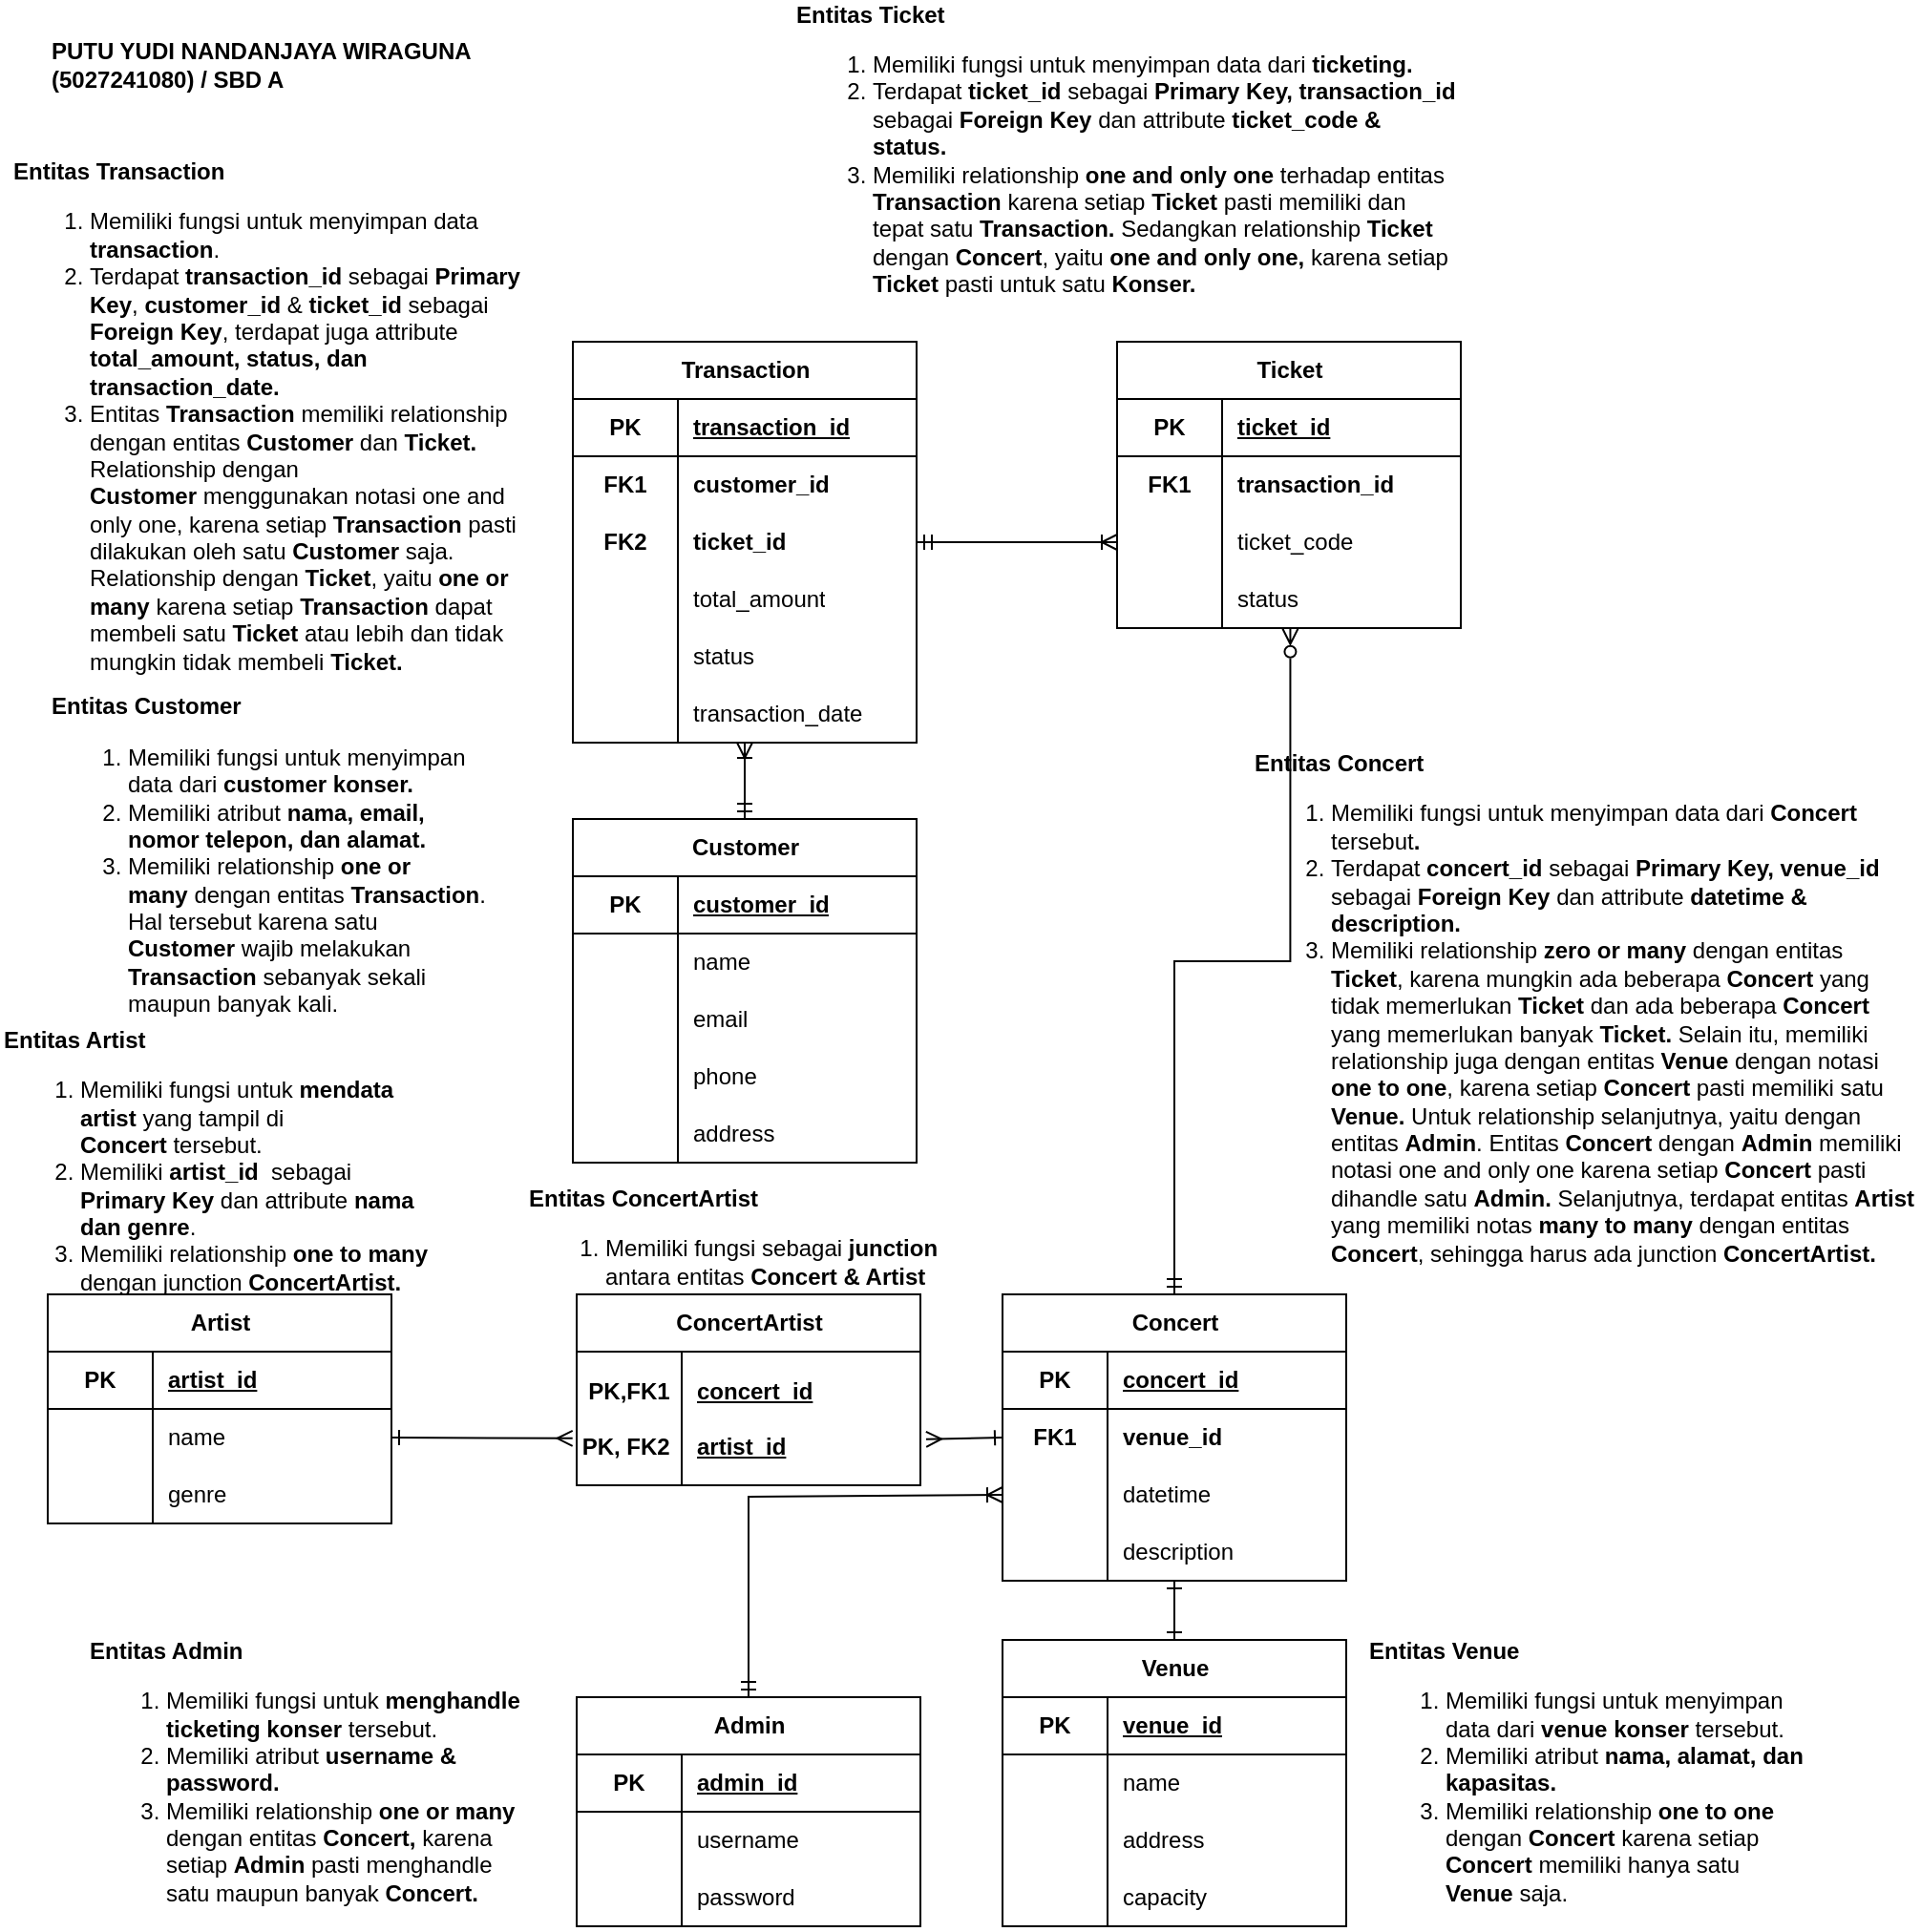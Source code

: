 <mxfile version="26.1.1">
  <diagram name="Page-1" id="lm5dvOAxVJhdNo7mdWoG">
    <mxGraphModel dx="2030" dy="870" grid="1" gridSize="10" guides="1" tooltips="1" connect="1" arrows="1" fold="1" page="1" pageScale="1" pageWidth="850" pageHeight="1100" math="0" shadow="0">
      <root>
        <mxCell id="0" />
        <mxCell id="1" parent="0" />
        <mxCell id="jtw9Fam_n0TnpMAIhiuo-1" value="Customer" style="shape=table;startSize=30;container=1;collapsible=1;childLayout=tableLayout;fixedRows=1;rowLines=0;fontStyle=1;align=center;resizeLast=1;html=1;" parent="1" vertex="1">
          <mxGeometry x="335" y="460" width="180" height="180" as="geometry" />
        </mxCell>
        <mxCell id="jtw9Fam_n0TnpMAIhiuo-2" value="" style="shape=tableRow;horizontal=0;startSize=0;swimlaneHead=0;swimlaneBody=0;fillColor=none;collapsible=0;dropTarget=0;points=[[0,0.5],[1,0.5]];portConstraint=eastwest;top=0;left=0;right=0;bottom=1;" parent="jtw9Fam_n0TnpMAIhiuo-1" vertex="1">
          <mxGeometry y="30" width="180" height="30" as="geometry" />
        </mxCell>
        <mxCell id="jtw9Fam_n0TnpMAIhiuo-3" value="PK" style="shape=partialRectangle;connectable=0;fillColor=none;top=0;left=0;bottom=0;right=0;fontStyle=1;overflow=hidden;whiteSpace=wrap;html=1;" parent="jtw9Fam_n0TnpMAIhiuo-2" vertex="1">
          <mxGeometry width="55" height="30" as="geometry">
            <mxRectangle width="55" height="30" as="alternateBounds" />
          </mxGeometry>
        </mxCell>
        <mxCell id="jtw9Fam_n0TnpMAIhiuo-4" value="customer_id" style="shape=partialRectangle;connectable=0;fillColor=none;top=0;left=0;bottom=0;right=0;align=left;spacingLeft=6;fontStyle=5;overflow=hidden;whiteSpace=wrap;html=1;" parent="jtw9Fam_n0TnpMAIhiuo-2" vertex="1">
          <mxGeometry x="55" width="125" height="30" as="geometry">
            <mxRectangle width="125" height="30" as="alternateBounds" />
          </mxGeometry>
        </mxCell>
        <mxCell id="jtw9Fam_n0TnpMAIhiuo-5" value="" style="shape=tableRow;horizontal=0;startSize=0;swimlaneHead=0;swimlaneBody=0;fillColor=none;collapsible=0;dropTarget=0;points=[[0,0.5],[1,0.5]];portConstraint=eastwest;top=0;left=0;right=0;bottom=0;" parent="jtw9Fam_n0TnpMAIhiuo-1" vertex="1">
          <mxGeometry y="60" width="180" height="30" as="geometry" />
        </mxCell>
        <mxCell id="jtw9Fam_n0TnpMAIhiuo-6" value="" style="shape=partialRectangle;connectable=0;fillColor=none;top=0;left=0;bottom=0;right=0;editable=1;overflow=hidden;whiteSpace=wrap;html=1;" parent="jtw9Fam_n0TnpMAIhiuo-5" vertex="1">
          <mxGeometry width="55" height="30" as="geometry">
            <mxRectangle width="55" height="30" as="alternateBounds" />
          </mxGeometry>
        </mxCell>
        <mxCell id="jtw9Fam_n0TnpMAIhiuo-7" value="name" style="shape=partialRectangle;connectable=0;fillColor=none;top=0;left=0;bottom=0;right=0;align=left;spacingLeft=6;overflow=hidden;whiteSpace=wrap;html=1;" parent="jtw9Fam_n0TnpMAIhiuo-5" vertex="1">
          <mxGeometry x="55" width="125" height="30" as="geometry">
            <mxRectangle width="125" height="30" as="alternateBounds" />
          </mxGeometry>
        </mxCell>
        <mxCell id="jtw9Fam_n0TnpMAIhiuo-8" value="" style="shape=tableRow;horizontal=0;startSize=0;swimlaneHead=0;swimlaneBody=0;fillColor=none;collapsible=0;dropTarget=0;points=[[0,0.5],[1,0.5]];portConstraint=eastwest;top=0;left=0;right=0;bottom=0;" parent="jtw9Fam_n0TnpMAIhiuo-1" vertex="1">
          <mxGeometry y="90" width="180" height="30" as="geometry" />
        </mxCell>
        <mxCell id="jtw9Fam_n0TnpMAIhiuo-9" value="" style="shape=partialRectangle;connectable=0;fillColor=none;top=0;left=0;bottom=0;right=0;editable=1;overflow=hidden;whiteSpace=wrap;html=1;" parent="jtw9Fam_n0TnpMAIhiuo-8" vertex="1">
          <mxGeometry width="55" height="30" as="geometry">
            <mxRectangle width="55" height="30" as="alternateBounds" />
          </mxGeometry>
        </mxCell>
        <mxCell id="jtw9Fam_n0TnpMAIhiuo-10" value="email" style="shape=partialRectangle;connectable=0;fillColor=none;top=0;left=0;bottom=0;right=0;align=left;spacingLeft=6;overflow=hidden;whiteSpace=wrap;html=1;" parent="jtw9Fam_n0TnpMAIhiuo-8" vertex="1">
          <mxGeometry x="55" width="125" height="30" as="geometry">
            <mxRectangle width="125" height="30" as="alternateBounds" />
          </mxGeometry>
        </mxCell>
        <mxCell id="jtw9Fam_n0TnpMAIhiuo-11" value="" style="shape=tableRow;horizontal=0;startSize=0;swimlaneHead=0;swimlaneBody=0;fillColor=none;collapsible=0;dropTarget=0;points=[[0,0.5],[1,0.5]];portConstraint=eastwest;top=0;left=0;right=0;bottom=0;" parent="jtw9Fam_n0TnpMAIhiuo-1" vertex="1">
          <mxGeometry y="120" width="180" height="30" as="geometry" />
        </mxCell>
        <mxCell id="jtw9Fam_n0TnpMAIhiuo-12" value="" style="shape=partialRectangle;connectable=0;fillColor=none;top=0;left=0;bottom=0;right=0;editable=1;overflow=hidden;whiteSpace=wrap;html=1;" parent="jtw9Fam_n0TnpMAIhiuo-11" vertex="1">
          <mxGeometry width="55" height="30" as="geometry">
            <mxRectangle width="55" height="30" as="alternateBounds" />
          </mxGeometry>
        </mxCell>
        <mxCell id="jtw9Fam_n0TnpMAIhiuo-13" value="phone" style="shape=partialRectangle;connectable=0;fillColor=none;top=0;left=0;bottom=0;right=0;align=left;spacingLeft=6;overflow=hidden;whiteSpace=wrap;html=1;" parent="jtw9Fam_n0TnpMAIhiuo-11" vertex="1">
          <mxGeometry x="55" width="125" height="30" as="geometry">
            <mxRectangle width="125" height="30" as="alternateBounds" />
          </mxGeometry>
        </mxCell>
        <mxCell id="jtw9Fam_n0TnpMAIhiuo-38" value="" style="shape=tableRow;horizontal=0;startSize=0;swimlaneHead=0;swimlaneBody=0;fillColor=none;collapsible=0;dropTarget=0;points=[[0,0.5],[1,0.5]];portConstraint=eastwest;top=0;left=0;right=0;bottom=0;" parent="jtw9Fam_n0TnpMAIhiuo-1" vertex="1">
          <mxGeometry y="150" width="180" height="30" as="geometry" />
        </mxCell>
        <mxCell id="jtw9Fam_n0TnpMAIhiuo-39" value="" style="shape=partialRectangle;connectable=0;fillColor=none;top=0;left=0;bottom=0;right=0;editable=1;overflow=hidden;whiteSpace=wrap;html=1;" parent="jtw9Fam_n0TnpMAIhiuo-38" vertex="1">
          <mxGeometry width="55" height="30" as="geometry">
            <mxRectangle width="55" height="30" as="alternateBounds" />
          </mxGeometry>
        </mxCell>
        <mxCell id="jtw9Fam_n0TnpMAIhiuo-40" value="address" style="shape=partialRectangle;connectable=0;fillColor=none;top=0;left=0;bottom=0;right=0;align=left;spacingLeft=6;overflow=hidden;whiteSpace=wrap;html=1;" parent="jtw9Fam_n0TnpMAIhiuo-38" vertex="1">
          <mxGeometry x="55" width="125" height="30" as="geometry">
            <mxRectangle width="125" height="30" as="alternateBounds" />
          </mxGeometry>
        </mxCell>
        <mxCell id="jtw9Fam_n0TnpMAIhiuo-41" value="Transaction" style="shape=table;startSize=30;container=1;collapsible=1;childLayout=tableLayout;fixedRows=1;rowLines=0;fontStyle=1;align=center;resizeLast=1;html=1;" parent="1" vertex="1">
          <mxGeometry x="335" y="210" width="180" height="210" as="geometry" />
        </mxCell>
        <mxCell id="jtw9Fam_n0TnpMAIhiuo-92" value="" style="shape=tableRow;horizontal=0;startSize=0;swimlaneHead=0;swimlaneBody=0;fillColor=none;collapsible=0;dropTarget=0;points=[[0,0.5],[1,0.5]];portConstraint=eastwest;top=0;left=0;right=0;bottom=1;" parent="jtw9Fam_n0TnpMAIhiuo-41" vertex="1">
          <mxGeometry y="30" width="180" height="30" as="geometry" />
        </mxCell>
        <mxCell id="jtw9Fam_n0TnpMAIhiuo-93" value="PK" style="shape=partialRectangle;connectable=0;fillColor=none;top=0;left=0;bottom=0;right=0;fontStyle=1;overflow=hidden;whiteSpace=wrap;html=1;" parent="jtw9Fam_n0TnpMAIhiuo-92" vertex="1">
          <mxGeometry width="55" height="30" as="geometry">
            <mxRectangle width="55" height="30" as="alternateBounds" />
          </mxGeometry>
        </mxCell>
        <mxCell id="jtw9Fam_n0TnpMAIhiuo-94" value="transaction_id" style="shape=partialRectangle;connectable=0;fillColor=none;top=0;left=0;bottom=0;right=0;align=left;spacingLeft=6;fontStyle=5;overflow=hidden;whiteSpace=wrap;html=1;" parent="jtw9Fam_n0TnpMAIhiuo-92" vertex="1">
          <mxGeometry x="55" width="125" height="30" as="geometry">
            <mxRectangle width="125" height="30" as="alternateBounds" />
          </mxGeometry>
        </mxCell>
        <mxCell id="jtw9Fam_n0TnpMAIhiuo-153" value="" style="shape=tableRow;horizontal=0;startSize=0;swimlaneHead=0;swimlaneBody=0;fillColor=none;collapsible=0;dropTarget=0;points=[[0,0.5],[1,0.5]];portConstraint=eastwest;top=0;left=0;right=0;bottom=0;" parent="jtw9Fam_n0TnpMAIhiuo-41" vertex="1">
          <mxGeometry y="60" width="180" height="30" as="geometry" />
        </mxCell>
        <mxCell id="jtw9Fam_n0TnpMAIhiuo-154" value="&lt;b&gt;FK1&lt;/b&gt;" style="shape=partialRectangle;connectable=0;fillColor=none;top=0;left=0;bottom=0;right=0;editable=1;overflow=hidden;whiteSpace=wrap;html=1;" parent="jtw9Fam_n0TnpMAIhiuo-153" vertex="1">
          <mxGeometry width="55" height="30" as="geometry">
            <mxRectangle width="55" height="30" as="alternateBounds" />
          </mxGeometry>
        </mxCell>
        <mxCell id="jtw9Fam_n0TnpMAIhiuo-155" value="&lt;b&gt;customer_id&lt;/b&gt;" style="shape=partialRectangle;connectable=0;fillColor=none;top=0;left=0;bottom=0;right=0;align=left;spacingLeft=6;overflow=hidden;whiteSpace=wrap;html=1;" parent="jtw9Fam_n0TnpMAIhiuo-153" vertex="1">
          <mxGeometry x="55" width="125" height="30" as="geometry">
            <mxRectangle width="125" height="30" as="alternateBounds" />
          </mxGeometry>
        </mxCell>
        <mxCell id="jtw9Fam_n0TnpMAIhiuo-156" value="" style="shape=tableRow;horizontal=0;startSize=0;swimlaneHead=0;swimlaneBody=0;fillColor=none;collapsible=0;dropTarget=0;points=[[0,0.5],[1,0.5]];portConstraint=eastwest;top=0;left=0;right=0;bottom=0;" parent="jtw9Fam_n0TnpMAIhiuo-41" vertex="1">
          <mxGeometry y="90" width="180" height="30" as="geometry" />
        </mxCell>
        <mxCell id="jtw9Fam_n0TnpMAIhiuo-157" value="FK2" style="shape=partialRectangle;connectable=0;fillColor=none;top=0;left=0;bottom=0;right=0;editable=1;overflow=hidden;whiteSpace=wrap;html=1;fontStyle=1" parent="jtw9Fam_n0TnpMAIhiuo-156" vertex="1">
          <mxGeometry width="55" height="30" as="geometry">
            <mxRectangle width="55" height="30" as="alternateBounds" />
          </mxGeometry>
        </mxCell>
        <mxCell id="jtw9Fam_n0TnpMAIhiuo-158" value="&lt;b&gt;ticket_id&lt;/b&gt;" style="shape=partialRectangle;connectable=0;fillColor=none;top=0;left=0;bottom=0;right=0;align=left;spacingLeft=6;overflow=hidden;whiteSpace=wrap;html=1;" parent="jtw9Fam_n0TnpMAIhiuo-156" vertex="1">
          <mxGeometry x="55" width="125" height="30" as="geometry">
            <mxRectangle width="125" height="30" as="alternateBounds" />
          </mxGeometry>
        </mxCell>
        <mxCell id="jtw9Fam_n0TnpMAIhiuo-51" value="" style="shape=tableRow;horizontal=0;startSize=0;swimlaneHead=0;swimlaneBody=0;fillColor=none;collapsible=0;dropTarget=0;points=[[0,0.5],[1,0.5]];portConstraint=eastwest;top=0;left=0;right=0;bottom=0;" parent="jtw9Fam_n0TnpMAIhiuo-41" vertex="1">
          <mxGeometry y="120" width="180" height="30" as="geometry" />
        </mxCell>
        <mxCell id="jtw9Fam_n0TnpMAIhiuo-52" value="" style="shape=partialRectangle;connectable=0;fillColor=none;top=0;left=0;bottom=0;right=0;editable=1;overflow=hidden;whiteSpace=wrap;html=1;" parent="jtw9Fam_n0TnpMAIhiuo-51" vertex="1">
          <mxGeometry width="55" height="30" as="geometry">
            <mxRectangle width="55" height="30" as="alternateBounds" />
          </mxGeometry>
        </mxCell>
        <mxCell id="jtw9Fam_n0TnpMAIhiuo-53" value="total_amount" style="shape=partialRectangle;connectable=0;fillColor=none;top=0;left=0;bottom=0;right=0;align=left;spacingLeft=6;overflow=hidden;whiteSpace=wrap;html=1;" parent="jtw9Fam_n0TnpMAIhiuo-51" vertex="1">
          <mxGeometry x="55" width="125" height="30" as="geometry">
            <mxRectangle width="125" height="30" as="alternateBounds" />
          </mxGeometry>
        </mxCell>
        <mxCell id="jtw9Fam_n0TnpMAIhiuo-54" value="" style="shape=tableRow;horizontal=0;startSize=0;swimlaneHead=0;swimlaneBody=0;fillColor=none;collapsible=0;dropTarget=0;points=[[0,0.5],[1,0.5]];portConstraint=eastwest;top=0;left=0;right=0;bottom=0;" parent="jtw9Fam_n0TnpMAIhiuo-41" vertex="1">
          <mxGeometry y="150" width="180" height="30" as="geometry" />
        </mxCell>
        <mxCell id="jtw9Fam_n0TnpMAIhiuo-55" value="" style="shape=partialRectangle;connectable=0;fillColor=none;top=0;left=0;bottom=0;right=0;editable=1;overflow=hidden;whiteSpace=wrap;html=1;" parent="jtw9Fam_n0TnpMAIhiuo-54" vertex="1">
          <mxGeometry width="55" height="30" as="geometry">
            <mxRectangle width="55" height="30" as="alternateBounds" />
          </mxGeometry>
        </mxCell>
        <mxCell id="jtw9Fam_n0TnpMAIhiuo-56" value="status" style="shape=partialRectangle;connectable=0;fillColor=none;top=0;left=0;bottom=0;right=0;align=left;spacingLeft=6;overflow=hidden;whiteSpace=wrap;html=1;" parent="jtw9Fam_n0TnpMAIhiuo-54" vertex="1">
          <mxGeometry x="55" width="125" height="30" as="geometry">
            <mxRectangle width="125" height="30" as="alternateBounds" />
          </mxGeometry>
        </mxCell>
        <mxCell id="jtw9Fam_n0TnpMAIhiuo-67" value="" style="shape=tableRow;horizontal=0;startSize=0;swimlaneHead=0;swimlaneBody=0;fillColor=none;collapsible=0;dropTarget=0;points=[[0,0.5],[1,0.5]];portConstraint=eastwest;top=0;left=0;right=0;bottom=0;" parent="jtw9Fam_n0TnpMAIhiuo-41" vertex="1">
          <mxGeometry y="180" width="180" height="30" as="geometry" />
        </mxCell>
        <mxCell id="jtw9Fam_n0TnpMAIhiuo-68" value="" style="shape=partialRectangle;connectable=0;fillColor=none;top=0;left=0;bottom=0;right=0;editable=1;overflow=hidden;whiteSpace=wrap;html=1;" parent="jtw9Fam_n0TnpMAIhiuo-67" vertex="1">
          <mxGeometry width="55" height="30" as="geometry">
            <mxRectangle width="55" height="30" as="alternateBounds" />
          </mxGeometry>
        </mxCell>
        <mxCell id="jtw9Fam_n0TnpMAIhiuo-69" value="transaction_date" style="shape=partialRectangle;connectable=0;fillColor=none;top=0;left=0;bottom=0;right=0;align=left;spacingLeft=6;overflow=hidden;whiteSpace=wrap;html=1;" parent="jtw9Fam_n0TnpMAIhiuo-67" vertex="1">
          <mxGeometry x="55" width="125" height="30" as="geometry">
            <mxRectangle width="125" height="30" as="alternateBounds" />
          </mxGeometry>
        </mxCell>
        <mxCell id="jtw9Fam_n0TnpMAIhiuo-98" value="Ticket" style="shape=table;startSize=30;container=1;collapsible=1;childLayout=tableLayout;fixedRows=1;rowLines=0;fontStyle=1;align=center;resizeLast=1;html=1;" parent="1" vertex="1">
          <mxGeometry x="620" y="210" width="180" height="150" as="geometry" />
        </mxCell>
        <mxCell id="jtw9Fam_n0TnpMAIhiuo-99" value="" style="shape=tableRow;horizontal=0;startSize=0;swimlaneHead=0;swimlaneBody=0;fillColor=none;collapsible=0;dropTarget=0;points=[[0,0.5],[1,0.5]];portConstraint=eastwest;top=0;left=0;right=0;bottom=1;" parent="jtw9Fam_n0TnpMAIhiuo-98" vertex="1">
          <mxGeometry y="30" width="180" height="30" as="geometry" />
        </mxCell>
        <mxCell id="jtw9Fam_n0TnpMAIhiuo-100" value="PK" style="shape=partialRectangle;connectable=0;fillColor=none;top=0;left=0;bottom=0;right=0;fontStyle=1;overflow=hidden;whiteSpace=wrap;html=1;" parent="jtw9Fam_n0TnpMAIhiuo-99" vertex="1">
          <mxGeometry width="55" height="30" as="geometry">
            <mxRectangle width="55" height="30" as="alternateBounds" />
          </mxGeometry>
        </mxCell>
        <mxCell id="jtw9Fam_n0TnpMAIhiuo-101" value="ticket_id" style="shape=partialRectangle;connectable=0;fillColor=none;top=0;left=0;bottom=0;right=0;align=left;spacingLeft=6;fontStyle=5;overflow=hidden;whiteSpace=wrap;html=1;" parent="jtw9Fam_n0TnpMAIhiuo-99" vertex="1">
          <mxGeometry x="55" width="125" height="30" as="geometry">
            <mxRectangle width="125" height="30" as="alternateBounds" />
          </mxGeometry>
        </mxCell>
        <mxCell id="jtw9Fam_n0TnpMAIhiuo-162" value="" style="shape=tableRow;horizontal=0;startSize=0;swimlaneHead=0;swimlaneBody=0;fillColor=none;collapsible=0;dropTarget=0;points=[[0,0.5],[1,0.5]];portConstraint=eastwest;top=0;left=0;right=0;bottom=0;" parent="jtw9Fam_n0TnpMAIhiuo-98" vertex="1">
          <mxGeometry y="60" width="180" height="30" as="geometry" />
        </mxCell>
        <mxCell id="jtw9Fam_n0TnpMAIhiuo-163" value="&lt;b&gt;FK1&lt;/b&gt;" style="shape=partialRectangle;connectable=0;fillColor=none;top=0;left=0;bottom=0;right=0;editable=1;overflow=hidden;whiteSpace=wrap;html=1;" parent="jtw9Fam_n0TnpMAIhiuo-162" vertex="1">
          <mxGeometry width="55" height="30" as="geometry">
            <mxRectangle width="55" height="30" as="alternateBounds" />
          </mxGeometry>
        </mxCell>
        <mxCell id="jtw9Fam_n0TnpMAIhiuo-164" value="&lt;b&gt;transaction_id&lt;/b&gt;" style="shape=partialRectangle;connectable=0;fillColor=none;top=0;left=0;bottom=0;right=0;align=left;spacingLeft=6;overflow=hidden;whiteSpace=wrap;html=1;" parent="jtw9Fam_n0TnpMAIhiuo-162" vertex="1">
          <mxGeometry x="55" width="125" height="30" as="geometry">
            <mxRectangle width="125" height="30" as="alternateBounds" />
          </mxGeometry>
        </mxCell>
        <mxCell id="jtw9Fam_n0TnpMAIhiuo-108" value="" style="shape=tableRow;horizontal=0;startSize=0;swimlaneHead=0;swimlaneBody=0;fillColor=none;collapsible=0;dropTarget=0;points=[[0,0.5],[1,0.5]];portConstraint=eastwest;top=0;left=0;right=0;bottom=0;" parent="jtw9Fam_n0TnpMAIhiuo-98" vertex="1">
          <mxGeometry y="90" width="180" height="30" as="geometry" />
        </mxCell>
        <mxCell id="jtw9Fam_n0TnpMAIhiuo-109" value="" style="shape=partialRectangle;connectable=0;fillColor=none;top=0;left=0;bottom=0;right=0;editable=1;overflow=hidden;whiteSpace=wrap;html=1;" parent="jtw9Fam_n0TnpMAIhiuo-108" vertex="1">
          <mxGeometry width="55" height="30" as="geometry">
            <mxRectangle width="55" height="30" as="alternateBounds" />
          </mxGeometry>
        </mxCell>
        <mxCell id="jtw9Fam_n0TnpMAIhiuo-110" value="ticket_code" style="shape=partialRectangle;connectable=0;fillColor=none;top=0;left=0;bottom=0;right=0;align=left;spacingLeft=6;overflow=hidden;whiteSpace=wrap;html=1;" parent="jtw9Fam_n0TnpMAIhiuo-108" vertex="1">
          <mxGeometry x="55" width="125" height="30" as="geometry">
            <mxRectangle width="125" height="30" as="alternateBounds" />
          </mxGeometry>
        </mxCell>
        <mxCell id="jtw9Fam_n0TnpMAIhiuo-111" value="" style="shape=tableRow;horizontal=0;startSize=0;swimlaneHead=0;swimlaneBody=0;fillColor=none;collapsible=0;dropTarget=0;points=[[0,0.5],[1,0.5]];portConstraint=eastwest;top=0;left=0;right=0;bottom=0;" parent="jtw9Fam_n0TnpMAIhiuo-98" vertex="1">
          <mxGeometry y="120" width="180" height="30" as="geometry" />
        </mxCell>
        <mxCell id="jtw9Fam_n0TnpMAIhiuo-112" value="" style="shape=partialRectangle;connectable=0;fillColor=none;top=0;left=0;bottom=0;right=0;editable=1;overflow=hidden;whiteSpace=wrap;html=1;" parent="jtw9Fam_n0TnpMAIhiuo-111" vertex="1">
          <mxGeometry width="55" height="30" as="geometry">
            <mxRectangle width="55" height="30" as="alternateBounds" />
          </mxGeometry>
        </mxCell>
        <mxCell id="jtw9Fam_n0TnpMAIhiuo-113" value="status" style="shape=partialRectangle;connectable=0;fillColor=none;top=0;left=0;bottom=0;right=0;align=left;spacingLeft=6;overflow=hidden;whiteSpace=wrap;html=1;" parent="jtw9Fam_n0TnpMAIhiuo-111" vertex="1">
          <mxGeometry x="55" width="125" height="30" as="geometry">
            <mxRectangle width="125" height="30" as="alternateBounds" />
          </mxGeometry>
        </mxCell>
        <mxCell id="jtw9Fam_n0TnpMAIhiuo-136" value="Concert" style="shape=table;startSize=30;container=1;collapsible=1;childLayout=tableLayout;fixedRows=1;rowLines=0;fontStyle=1;align=center;resizeLast=1;html=1;" parent="1" vertex="1">
          <mxGeometry x="560" y="709" width="180" height="150" as="geometry" />
        </mxCell>
        <mxCell id="jtw9Fam_n0TnpMAIhiuo-137" value="" style="shape=tableRow;horizontal=0;startSize=0;swimlaneHead=0;swimlaneBody=0;fillColor=none;collapsible=0;dropTarget=0;points=[[0,0.5],[1,0.5]];portConstraint=eastwest;top=0;left=0;right=0;bottom=1;" parent="jtw9Fam_n0TnpMAIhiuo-136" vertex="1">
          <mxGeometry y="30" width="180" height="30" as="geometry" />
        </mxCell>
        <mxCell id="jtw9Fam_n0TnpMAIhiuo-138" value="PK" style="shape=partialRectangle;connectable=0;fillColor=none;top=0;left=0;bottom=0;right=0;fontStyle=1;overflow=hidden;whiteSpace=wrap;html=1;" parent="jtw9Fam_n0TnpMAIhiuo-137" vertex="1">
          <mxGeometry width="55" height="30" as="geometry">
            <mxRectangle width="55" height="30" as="alternateBounds" />
          </mxGeometry>
        </mxCell>
        <mxCell id="jtw9Fam_n0TnpMAIhiuo-139" value="concert_id" style="shape=partialRectangle;connectable=0;fillColor=none;top=0;left=0;bottom=0;right=0;align=left;spacingLeft=6;fontStyle=5;overflow=hidden;whiteSpace=wrap;html=1;" parent="jtw9Fam_n0TnpMAIhiuo-137" vertex="1">
          <mxGeometry x="55" width="125" height="30" as="geometry">
            <mxRectangle width="125" height="30" as="alternateBounds" />
          </mxGeometry>
        </mxCell>
        <mxCell id="jtw9Fam_n0TnpMAIhiuo-143" value="" style="shape=tableRow;horizontal=0;startSize=0;swimlaneHead=0;swimlaneBody=0;fillColor=none;collapsible=0;dropTarget=0;points=[[0,0.5],[1,0.5]];portConstraint=eastwest;top=0;left=0;right=0;bottom=0;" parent="jtw9Fam_n0TnpMAIhiuo-136" vertex="1">
          <mxGeometry y="60" width="180" height="30" as="geometry" />
        </mxCell>
        <mxCell id="jtw9Fam_n0TnpMAIhiuo-144" value="&lt;b&gt;FK1&lt;/b&gt;" style="shape=partialRectangle;connectable=0;fillColor=none;top=0;left=0;bottom=0;right=0;editable=1;overflow=hidden;whiteSpace=wrap;html=1;" parent="jtw9Fam_n0TnpMAIhiuo-143" vertex="1">
          <mxGeometry width="55" height="30" as="geometry">
            <mxRectangle width="55" height="30" as="alternateBounds" />
          </mxGeometry>
        </mxCell>
        <mxCell id="jtw9Fam_n0TnpMAIhiuo-145" value="&lt;b&gt;venue_id&lt;/b&gt;" style="shape=partialRectangle;connectable=0;fillColor=none;top=0;left=0;bottom=0;right=0;align=left;spacingLeft=6;overflow=hidden;whiteSpace=wrap;html=1;" parent="jtw9Fam_n0TnpMAIhiuo-143" vertex="1">
          <mxGeometry x="55" width="125" height="30" as="geometry">
            <mxRectangle width="125" height="30" as="alternateBounds" />
          </mxGeometry>
        </mxCell>
        <mxCell id="jtw9Fam_n0TnpMAIhiuo-146" value="" style="shape=tableRow;horizontal=0;startSize=0;swimlaneHead=0;swimlaneBody=0;fillColor=none;collapsible=0;dropTarget=0;points=[[0,0.5],[1,0.5]];portConstraint=eastwest;top=0;left=0;right=0;bottom=0;" parent="jtw9Fam_n0TnpMAIhiuo-136" vertex="1">
          <mxGeometry y="90" width="180" height="30" as="geometry" />
        </mxCell>
        <mxCell id="jtw9Fam_n0TnpMAIhiuo-147" value="" style="shape=partialRectangle;connectable=0;fillColor=none;top=0;left=0;bottom=0;right=0;editable=1;overflow=hidden;whiteSpace=wrap;html=1;" parent="jtw9Fam_n0TnpMAIhiuo-146" vertex="1">
          <mxGeometry width="55" height="30" as="geometry">
            <mxRectangle width="55" height="30" as="alternateBounds" />
          </mxGeometry>
        </mxCell>
        <mxCell id="jtw9Fam_n0TnpMAIhiuo-148" value="datetime" style="shape=partialRectangle;connectable=0;fillColor=none;top=0;left=0;bottom=0;right=0;align=left;spacingLeft=6;overflow=hidden;whiteSpace=wrap;html=1;" parent="jtw9Fam_n0TnpMAIhiuo-146" vertex="1">
          <mxGeometry x="55" width="125" height="30" as="geometry">
            <mxRectangle width="125" height="30" as="alternateBounds" />
          </mxGeometry>
        </mxCell>
        <mxCell id="jtw9Fam_n0TnpMAIhiuo-149" value="" style="shape=tableRow;horizontal=0;startSize=0;swimlaneHead=0;swimlaneBody=0;fillColor=none;collapsible=0;dropTarget=0;points=[[0,0.5],[1,0.5]];portConstraint=eastwest;top=0;left=0;right=0;bottom=0;" parent="jtw9Fam_n0TnpMAIhiuo-136" vertex="1">
          <mxGeometry y="120" width="180" height="30" as="geometry" />
        </mxCell>
        <mxCell id="jtw9Fam_n0TnpMAIhiuo-150" value="" style="shape=partialRectangle;connectable=0;fillColor=none;top=0;left=0;bottom=0;right=0;editable=1;overflow=hidden;whiteSpace=wrap;html=1;" parent="jtw9Fam_n0TnpMAIhiuo-149" vertex="1">
          <mxGeometry width="55" height="30" as="geometry">
            <mxRectangle width="55" height="30" as="alternateBounds" />
          </mxGeometry>
        </mxCell>
        <mxCell id="jtw9Fam_n0TnpMAIhiuo-151" value="description" style="shape=partialRectangle;connectable=0;fillColor=none;top=0;left=0;bottom=0;right=0;align=left;spacingLeft=6;overflow=hidden;whiteSpace=wrap;html=1;" parent="jtw9Fam_n0TnpMAIhiuo-149" vertex="1">
          <mxGeometry x="55" width="125" height="30" as="geometry">
            <mxRectangle width="125" height="30" as="alternateBounds" />
          </mxGeometry>
        </mxCell>
        <mxCell id="jtw9Fam_n0TnpMAIhiuo-177" value="Venue" style="shape=table;startSize=30;container=1;collapsible=1;childLayout=tableLayout;fixedRows=1;rowLines=0;fontStyle=1;align=center;resizeLast=1;html=1;" parent="1" vertex="1">
          <mxGeometry x="560" y="890" width="180" height="150" as="geometry" />
        </mxCell>
        <mxCell id="jtw9Fam_n0TnpMAIhiuo-178" value="" style="shape=tableRow;horizontal=0;startSize=0;swimlaneHead=0;swimlaneBody=0;fillColor=none;collapsible=0;dropTarget=0;points=[[0,0.5],[1,0.5]];portConstraint=eastwest;top=0;left=0;right=0;bottom=1;" parent="jtw9Fam_n0TnpMAIhiuo-177" vertex="1">
          <mxGeometry y="30" width="180" height="30" as="geometry" />
        </mxCell>
        <mxCell id="jtw9Fam_n0TnpMAIhiuo-179" value="PK" style="shape=partialRectangle;connectable=0;fillColor=none;top=0;left=0;bottom=0;right=0;fontStyle=1;overflow=hidden;whiteSpace=wrap;html=1;" parent="jtw9Fam_n0TnpMAIhiuo-178" vertex="1">
          <mxGeometry width="55" height="30" as="geometry">
            <mxRectangle width="55" height="30" as="alternateBounds" />
          </mxGeometry>
        </mxCell>
        <mxCell id="jtw9Fam_n0TnpMAIhiuo-180" value="venue_id" style="shape=partialRectangle;connectable=0;fillColor=none;top=0;left=0;bottom=0;right=0;align=left;spacingLeft=6;fontStyle=5;overflow=hidden;whiteSpace=wrap;html=1;" parent="jtw9Fam_n0TnpMAIhiuo-178" vertex="1">
          <mxGeometry x="55" width="125" height="30" as="geometry">
            <mxRectangle width="125" height="30" as="alternateBounds" />
          </mxGeometry>
        </mxCell>
        <mxCell id="jtw9Fam_n0TnpMAIhiuo-184" value="" style="shape=tableRow;horizontal=0;startSize=0;swimlaneHead=0;swimlaneBody=0;fillColor=none;collapsible=0;dropTarget=0;points=[[0,0.5],[1,0.5]];portConstraint=eastwest;top=0;left=0;right=0;bottom=0;" parent="jtw9Fam_n0TnpMAIhiuo-177" vertex="1">
          <mxGeometry y="60" width="180" height="30" as="geometry" />
        </mxCell>
        <mxCell id="jtw9Fam_n0TnpMAIhiuo-185" value="" style="shape=partialRectangle;connectable=0;fillColor=none;top=0;left=0;bottom=0;right=0;editable=1;overflow=hidden;whiteSpace=wrap;html=1;" parent="jtw9Fam_n0TnpMAIhiuo-184" vertex="1">
          <mxGeometry width="55" height="30" as="geometry">
            <mxRectangle width="55" height="30" as="alternateBounds" />
          </mxGeometry>
        </mxCell>
        <mxCell id="jtw9Fam_n0TnpMAIhiuo-186" value="name" style="shape=partialRectangle;connectable=0;fillColor=none;top=0;left=0;bottom=0;right=0;align=left;spacingLeft=6;overflow=hidden;whiteSpace=wrap;html=1;" parent="jtw9Fam_n0TnpMAIhiuo-184" vertex="1">
          <mxGeometry x="55" width="125" height="30" as="geometry">
            <mxRectangle width="125" height="30" as="alternateBounds" />
          </mxGeometry>
        </mxCell>
        <mxCell id="jtw9Fam_n0TnpMAIhiuo-187" value="" style="shape=tableRow;horizontal=0;startSize=0;swimlaneHead=0;swimlaneBody=0;fillColor=none;collapsible=0;dropTarget=0;points=[[0,0.5],[1,0.5]];portConstraint=eastwest;top=0;left=0;right=0;bottom=0;" parent="jtw9Fam_n0TnpMAIhiuo-177" vertex="1">
          <mxGeometry y="90" width="180" height="30" as="geometry" />
        </mxCell>
        <mxCell id="jtw9Fam_n0TnpMAIhiuo-188" value="" style="shape=partialRectangle;connectable=0;fillColor=none;top=0;left=0;bottom=0;right=0;editable=1;overflow=hidden;whiteSpace=wrap;html=1;" parent="jtw9Fam_n0TnpMAIhiuo-187" vertex="1">
          <mxGeometry width="55" height="30" as="geometry">
            <mxRectangle width="55" height="30" as="alternateBounds" />
          </mxGeometry>
        </mxCell>
        <mxCell id="jtw9Fam_n0TnpMAIhiuo-189" value="address" style="shape=partialRectangle;connectable=0;fillColor=none;top=0;left=0;bottom=0;right=0;align=left;spacingLeft=6;overflow=hidden;whiteSpace=wrap;html=1;" parent="jtw9Fam_n0TnpMAIhiuo-187" vertex="1">
          <mxGeometry x="55" width="125" height="30" as="geometry">
            <mxRectangle width="125" height="30" as="alternateBounds" />
          </mxGeometry>
        </mxCell>
        <mxCell id="jtw9Fam_n0TnpMAIhiuo-190" value="" style="shape=tableRow;horizontal=0;startSize=0;swimlaneHead=0;swimlaneBody=0;fillColor=none;collapsible=0;dropTarget=0;points=[[0,0.5],[1,0.5]];portConstraint=eastwest;top=0;left=0;right=0;bottom=0;" parent="jtw9Fam_n0TnpMAIhiuo-177" vertex="1">
          <mxGeometry y="120" width="180" height="30" as="geometry" />
        </mxCell>
        <mxCell id="jtw9Fam_n0TnpMAIhiuo-191" value="" style="shape=partialRectangle;connectable=0;fillColor=none;top=0;left=0;bottom=0;right=0;editable=1;overflow=hidden;whiteSpace=wrap;html=1;" parent="jtw9Fam_n0TnpMAIhiuo-190" vertex="1">
          <mxGeometry width="55" height="30" as="geometry">
            <mxRectangle width="55" height="30" as="alternateBounds" />
          </mxGeometry>
        </mxCell>
        <mxCell id="jtw9Fam_n0TnpMAIhiuo-192" value="capacity" style="shape=partialRectangle;connectable=0;fillColor=none;top=0;left=0;bottom=0;right=0;align=left;spacingLeft=6;overflow=hidden;whiteSpace=wrap;html=1;" parent="jtw9Fam_n0TnpMAIhiuo-190" vertex="1">
          <mxGeometry x="55" width="125" height="30" as="geometry">
            <mxRectangle width="125" height="30" as="alternateBounds" />
          </mxGeometry>
        </mxCell>
        <mxCell id="jtw9Fam_n0TnpMAIhiuo-209" value="ConcertArtist" style="shape=table;startSize=30;container=1;collapsible=1;childLayout=tableLayout;fixedRows=1;rowLines=0;fontStyle=1;align=center;resizeLast=1;html=1;" parent="1" vertex="1">
          <mxGeometry x="337" y="709" width="180" height="100" as="geometry" />
        </mxCell>
        <mxCell id="jtw9Fam_n0TnpMAIhiuo-210" value="" style="shape=tableRow;horizontal=0;startSize=0;swimlaneHead=0;swimlaneBody=0;fillColor=none;collapsible=0;dropTarget=0;points=[[0,0.5],[1,0.5]];portConstraint=eastwest;top=0;left=0;right=0;bottom=1;" parent="jtw9Fam_n0TnpMAIhiuo-209" vertex="1">
          <mxGeometry y="30" width="180" height="70" as="geometry" />
        </mxCell>
        <mxCell id="jtw9Fam_n0TnpMAIhiuo-211" value="PK,FK1&lt;div&gt;&lt;br&gt;&lt;/div&gt;&lt;div&gt;PK, FK2&amp;nbsp;&lt;/div&gt;" style="shape=partialRectangle;connectable=0;fillColor=none;top=0;left=0;bottom=0;right=0;fontStyle=1;overflow=hidden;whiteSpace=wrap;html=1;" parent="jtw9Fam_n0TnpMAIhiuo-210" vertex="1">
          <mxGeometry width="55" height="70" as="geometry">
            <mxRectangle width="55" height="70" as="alternateBounds" />
          </mxGeometry>
        </mxCell>
        <mxCell id="jtw9Fam_n0TnpMAIhiuo-212" value="concert_id&lt;div&gt;&lt;br&gt;&lt;div&gt;artist_id&lt;/div&gt;&lt;/div&gt;" style="shape=partialRectangle;connectable=0;fillColor=none;top=0;left=0;bottom=0;right=0;align=left;spacingLeft=6;fontStyle=5;overflow=hidden;whiteSpace=wrap;html=1;" parent="jtw9Fam_n0TnpMAIhiuo-210" vertex="1">
          <mxGeometry x="55" width="125" height="70" as="geometry">
            <mxRectangle width="125" height="70" as="alternateBounds" />
          </mxGeometry>
        </mxCell>
        <mxCell id="jtw9Fam_n0TnpMAIhiuo-238" value="Artist" style="shape=table;startSize=30;container=1;collapsible=1;childLayout=tableLayout;fixedRows=1;rowLines=0;fontStyle=1;align=center;resizeLast=1;html=1;" parent="1" vertex="1">
          <mxGeometry x="60" y="709" width="180" height="120" as="geometry" />
        </mxCell>
        <mxCell id="jtw9Fam_n0TnpMAIhiuo-239" value="" style="shape=tableRow;horizontal=0;startSize=0;swimlaneHead=0;swimlaneBody=0;fillColor=none;collapsible=0;dropTarget=0;points=[[0,0.5],[1,0.5]];portConstraint=eastwest;top=0;left=0;right=0;bottom=1;" parent="jtw9Fam_n0TnpMAIhiuo-238" vertex="1">
          <mxGeometry y="30" width="180" height="30" as="geometry" />
        </mxCell>
        <mxCell id="jtw9Fam_n0TnpMAIhiuo-240" value="PK" style="shape=partialRectangle;connectable=0;fillColor=none;top=0;left=0;bottom=0;right=0;fontStyle=1;overflow=hidden;whiteSpace=wrap;html=1;" parent="jtw9Fam_n0TnpMAIhiuo-239" vertex="1">
          <mxGeometry width="55" height="30" as="geometry">
            <mxRectangle width="55" height="30" as="alternateBounds" />
          </mxGeometry>
        </mxCell>
        <mxCell id="jtw9Fam_n0TnpMAIhiuo-241" value="artist_id" style="shape=partialRectangle;connectable=0;fillColor=none;top=0;left=0;bottom=0;right=0;align=left;spacingLeft=6;fontStyle=5;overflow=hidden;whiteSpace=wrap;html=1;" parent="jtw9Fam_n0TnpMAIhiuo-239" vertex="1">
          <mxGeometry x="55" width="125" height="30" as="geometry">
            <mxRectangle width="125" height="30" as="alternateBounds" />
          </mxGeometry>
        </mxCell>
        <mxCell id="jtw9Fam_n0TnpMAIhiuo-245" value="" style="shape=tableRow;horizontal=0;startSize=0;swimlaneHead=0;swimlaneBody=0;fillColor=none;collapsible=0;dropTarget=0;points=[[0,0.5],[1,0.5]];portConstraint=eastwest;top=0;left=0;right=0;bottom=0;" parent="jtw9Fam_n0TnpMAIhiuo-238" vertex="1">
          <mxGeometry y="60" width="180" height="30" as="geometry" />
        </mxCell>
        <mxCell id="jtw9Fam_n0TnpMAIhiuo-246" value="" style="shape=partialRectangle;connectable=0;fillColor=none;top=0;left=0;bottom=0;right=0;editable=1;overflow=hidden;whiteSpace=wrap;html=1;" parent="jtw9Fam_n0TnpMAIhiuo-245" vertex="1">
          <mxGeometry width="55" height="30" as="geometry">
            <mxRectangle width="55" height="30" as="alternateBounds" />
          </mxGeometry>
        </mxCell>
        <mxCell id="jtw9Fam_n0TnpMAIhiuo-247" value="name" style="shape=partialRectangle;connectable=0;fillColor=none;top=0;left=0;bottom=0;right=0;align=left;spacingLeft=6;overflow=hidden;whiteSpace=wrap;html=1;" parent="jtw9Fam_n0TnpMAIhiuo-245" vertex="1">
          <mxGeometry x="55" width="125" height="30" as="geometry">
            <mxRectangle width="125" height="30" as="alternateBounds" />
          </mxGeometry>
        </mxCell>
        <mxCell id="jtw9Fam_n0TnpMAIhiuo-248" value="" style="shape=tableRow;horizontal=0;startSize=0;swimlaneHead=0;swimlaneBody=0;fillColor=none;collapsible=0;dropTarget=0;points=[[0,0.5],[1,0.5]];portConstraint=eastwest;top=0;left=0;right=0;bottom=0;" parent="jtw9Fam_n0TnpMAIhiuo-238" vertex="1">
          <mxGeometry y="90" width="180" height="30" as="geometry" />
        </mxCell>
        <mxCell id="jtw9Fam_n0TnpMAIhiuo-249" value="" style="shape=partialRectangle;connectable=0;fillColor=none;top=0;left=0;bottom=0;right=0;editable=1;overflow=hidden;whiteSpace=wrap;html=1;" parent="jtw9Fam_n0TnpMAIhiuo-248" vertex="1">
          <mxGeometry width="55" height="30" as="geometry">
            <mxRectangle width="55" height="30" as="alternateBounds" />
          </mxGeometry>
        </mxCell>
        <mxCell id="jtw9Fam_n0TnpMAIhiuo-250" value="genre" style="shape=partialRectangle;connectable=0;fillColor=none;top=0;left=0;bottom=0;right=0;align=left;spacingLeft=6;overflow=hidden;whiteSpace=wrap;html=1;" parent="jtw9Fam_n0TnpMAIhiuo-248" vertex="1">
          <mxGeometry x="55" width="125" height="30" as="geometry">
            <mxRectangle width="125" height="30" as="alternateBounds" />
          </mxGeometry>
        </mxCell>
        <mxCell id="jtw9Fam_n0TnpMAIhiuo-275" style="edgeStyle=none;rounded=0;orthogonalLoop=1;jettySize=auto;html=1;exitX=0.5;exitY=0;exitDx=0;exitDy=0;entryX=0;entryY=0.5;entryDx=0;entryDy=0;endArrow=ERoneToMany;endFill=0;startArrow=ERmandOne;startFill=0;" parent="1" source="jtw9Fam_n0TnpMAIhiuo-251" target="jtw9Fam_n0TnpMAIhiuo-146" edge="1">
          <mxGeometry relative="1" as="geometry">
            <Array as="points">
              <mxPoint x="427" y="815" />
            </Array>
          </mxGeometry>
        </mxCell>
        <mxCell id="jtw9Fam_n0TnpMAIhiuo-251" value="Admin" style="shape=table;startSize=30;container=1;collapsible=1;childLayout=tableLayout;fixedRows=1;rowLines=0;fontStyle=1;align=center;resizeLast=1;html=1;" parent="1" vertex="1">
          <mxGeometry x="337" y="920" width="180" height="120" as="geometry" />
        </mxCell>
        <mxCell id="jtw9Fam_n0TnpMAIhiuo-252" value="" style="shape=tableRow;horizontal=0;startSize=0;swimlaneHead=0;swimlaneBody=0;fillColor=none;collapsible=0;dropTarget=0;points=[[0,0.5],[1,0.5]];portConstraint=eastwest;top=0;left=0;right=0;bottom=1;" parent="jtw9Fam_n0TnpMAIhiuo-251" vertex="1">
          <mxGeometry y="30" width="180" height="30" as="geometry" />
        </mxCell>
        <mxCell id="jtw9Fam_n0TnpMAIhiuo-253" value="PK" style="shape=partialRectangle;connectable=0;fillColor=none;top=0;left=0;bottom=0;right=0;fontStyle=1;overflow=hidden;whiteSpace=wrap;html=1;" parent="jtw9Fam_n0TnpMAIhiuo-252" vertex="1">
          <mxGeometry width="55" height="30" as="geometry">
            <mxRectangle width="55" height="30" as="alternateBounds" />
          </mxGeometry>
        </mxCell>
        <mxCell id="jtw9Fam_n0TnpMAIhiuo-254" value="admin_id" style="shape=partialRectangle;connectable=0;fillColor=none;top=0;left=0;bottom=0;right=0;align=left;spacingLeft=6;fontStyle=5;overflow=hidden;whiteSpace=wrap;html=1;" parent="jtw9Fam_n0TnpMAIhiuo-252" vertex="1">
          <mxGeometry x="55" width="125" height="30" as="geometry">
            <mxRectangle width="125" height="30" as="alternateBounds" />
          </mxGeometry>
        </mxCell>
        <mxCell id="jtw9Fam_n0TnpMAIhiuo-255" value="" style="shape=tableRow;horizontal=0;startSize=0;swimlaneHead=0;swimlaneBody=0;fillColor=none;collapsible=0;dropTarget=0;points=[[0,0.5],[1,0.5]];portConstraint=eastwest;top=0;left=0;right=0;bottom=0;" parent="jtw9Fam_n0TnpMAIhiuo-251" vertex="1">
          <mxGeometry y="60" width="180" height="30" as="geometry" />
        </mxCell>
        <mxCell id="jtw9Fam_n0TnpMAIhiuo-256" value="" style="shape=partialRectangle;connectable=0;fillColor=none;top=0;left=0;bottom=0;right=0;editable=1;overflow=hidden;whiteSpace=wrap;html=1;" parent="jtw9Fam_n0TnpMAIhiuo-255" vertex="1">
          <mxGeometry width="55" height="30" as="geometry">
            <mxRectangle width="55" height="30" as="alternateBounds" />
          </mxGeometry>
        </mxCell>
        <mxCell id="jtw9Fam_n0TnpMAIhiuo-257" value="username" style="shape=partialRectangle;connectable=0;fillColor=none;top=0;left=0;bottom=0;right=0;align=left;spacingLeft=6;overflow=hidden;whiteSpace=wrap;html=1;" parent="jtw9Fam_n0TnpMAIhiuo-255" vertex="1">
          <mxGeometry x="55" width="125" height="30" as="geometry">
            <mxRectangle width="125" height="30" as="alternateBounds" />
          </mxGeometry>
        </mxCell>
        <mxCell id="jtw9Fam_n0TnpMAIhiuo-258" value="" style="shape=tableRow;horizontal=0;startSize=0;swimlaneHead=0;swimlaneBody=0;fillColor=none;collapsible=0;dropTarget=0;points=[[0,0.5],[1,0.5]];portConstraint=eastwest;top=0;left=0;right=0;bottom=0;" parent="jtw9Fam_n0TnpMAIhiuo-251" vertex="1">
          <mxGeometry y="90" width="180" height="30" as="geometry" />
        </mxCell>
        <mxCell id="jtw9Fam_n0TnpMAIhiuo-259" value="" style="shape=partialRectangle;connectable=0;fillColor=none;top=0;left=0;bottom=0;right=0;editable=1;overflow=hidden;whiteSpace=wrap;html=1;" parent="jtw9Fam_n0TnpMAIhiuo-258" vertex="1">
          <mxGeometry width="55" height="30" as="geometry">
            <mxRectangle width="55" height="30" as="alternateBounds" />
          </mxGeometry>
        </mxCell>
        <mxCell id="jtw9Fam_n0TnpMAIhiuo-260" value="password" style="shape=partialRectangle;connectable=0;fillColor=none;top=0;left=0;bottom=0;right=0;align=left;spacingLeft=6;overflow=hidden;whiteSpace=wrap;html=1;" parent="jtw9Fam_n0TnpMAIhiuo-258" vertex="1">
          <mxGeometry x="55" width="125" height="30" as="geometry">
            <mxRectangle width="125" height="30" as="alternateBounds" />
          </mxGeometry>
        </mxCell>
        <mxCell id="jtw9Fam_n0TnpMAIhiuo-266" style="edgeStyle=none;rounded=0;orthogonalLoop=1;jettySize=auto;html=1;entryX=0.5;entryY=1;entryDx=0;entryDy=0;entryPerimeter=0;startArrow=ERmandOne;startFill=0;endArrow=ERoneToMany;endFill=0;" parent="1" source="jtw9Fam_n0TnpMAIhiuo-1" target="jtw9Fam_n0TnpMAIhiuo-67" edge="1">
          <mxGeometry relative="1" as="geometry" />
        </mxCell>
        <mxCell id="jtw9Fam_n0TnpMAIhiuo-267" style="edgeStyle=none;rounded=0;orthogonalLoop=1;jettySize=auto;html=1;entryX=0;entryY=0.5;entryDx=0;entryDy=0;startArrow=ERmandOne;startFill=0;endArrow=ERoneToMany;endFill=0;" parent="1" source="jtw9Fam_n0TnpMAIhiuo-156" edge="1">
          <mxGeometry relative="1" as="geometry">
            <mxPoint x="620" y="315" as="targetPoint" />
          </mxGeometry>
        </mxCell>
        <mxCell id="jtw9Fam_n0TnpMAIhiuo-271" style="edgeStyle=none;rounded=0;orthogonalLoop=1;jettySize=auto;html=1;entryX=0.5;entryY=1;entryDx=0;entryDy=0;entryPerimeter=0;endArrow=ERone;endFill=0;startArrow=ERone;startFill=0;" parent="1" source="jtw9Fam_n0TnpMAIhiuo-177" target="jtw9Fam_n0TnpMAIhiuo-149" edge="1">
          <mxGeometry relative="1" as="geometry" />
        </mxCell>
        <mxCell id="jtw9Fam_n0TnpMAIhiuo-272" style="edgeStyle=none;rounded=0;orthogonalLoop=1;jettySize=auto;html=1;exitX=0;exitY=0.5;exitDx=0;exitDy=0;endArrow=ERmany;endFill=0;startArrow=ERone;startFill=0;" parent="1" source="jtw9Fam_n0TnpMAIhiuo-143" edge="1">
          <mxGeometry relative="1" as="geometry">
            <mxPoint x="520" y="784.923" as="targetPoint" />
          </mxGeometry>
        </mxCell>
        <mxCell id="jtw9Fam_n0TnpMAIhiuo-274" style="edgeStyle=none;rounded=0;orthogonalLoop=1;jettySize=auto;html=1;exitX=1;exitY=0.5;exitDx=0;exitDy=0;endArrow=ERmany;endFill=0;startArrow=ERone;startFill=0;entryX=-0.012;entryY=0.649;entryDx=0;entryDy=0;entryPerimeter=0;" parent="1" source="jtw9Fam_n0TnpMAIhiuo-245" target="jtw9Fam_n0TnpMAIhiuo-210" edge="1">
          <mxGeometry relative="1" as="geometry">
            <mxPoint x="330" y="784" as="targetPoint" />
          </mxGeometry>
        </mxCell>
        <mxCell id="jtw9Fam_n0TnpMAIhiuo-276" value="&lt;b&gt;PUTU YUDI NANDANJAYA WIRAGUNA&amp;nbsp;&lt;/b&gt;&lt;div&gt;&lt;b&gt;(5027241080) / SBD A&lt;/b&gt;&lt;/div&gt;" style="text;html=1;align=left;verticalAlign=middle;whiteSpace=wrap;rounded=0;" parent="1" vertex="1">
          <mxGeometry x="60" y="50" width="320" height="30" as="geometry" />
        </mxCell>
        <mxCell id="1DUdVjQVE5BtFghQKW-a-1" style="edgeStyle=orthogonalEdgeStyle;rounded=0;orthogonalLoop=1;jettySize=auto;html=1;exitX=0.5;exitY=0;exitDx=0;exitDy=0;entryX=0.504;entryY=1.013;entryDx=0;entryDy=0;entryPerimeter=0;endArrow=ERzeroToMany;endFill=0;startArrow=ERmandOne;startFill=0;" edge="1" parent="1" source="jtw9Fam_n0TnpMAIhiuo-136" target="jtw9Fam_n0TnpMAIhiuo-111">
          <mxGeometry relative="1" as="geometry" />
        </mxCell>
        <mxCell id="1DUdVjQVE5BtFghQKW-a-2" value="&lt;b&gt;Entitas Customer&lt;/b&gt;&amp;nbsp;&lt;br&gt;&lt;ol style=&quot;&quot;&gt;&lt;li style=&quot;&quot;&gt;&lt;span style=&quot;background-color: transparent; color: light-dark(rgb(0, 0, 0), rgb(255, 255, 255));&quot;&gt;Memiliki fungsi untuk menyimpan data dari &lt;b&gt;customer konser.&amp;nbsp;&lt;/b&gt;&lt;/span&gt;&lt;/li&gt;&lt;li style=&quot;&quot;&gt;&lt;span style=&quot;background-color: transparent; color: light-dark(rgb(0, 0, 0), rgb(255, 255, 255));&quot;&gt;Memiliki atribut &lt;b&gt;nama, email, nomor telepon, dan alamat.&amp;nbsp;&lt;/b&gt;&lt;/span&gt;&lt;/li&gt;&lt;li style=&quot;&quot;&gt;&lt;span style=&quot;background-color: transparent; color: light-dark(rgb(0, 0, 0), rgb(255, 255, 255));&quot;&gt;Memiliki relationship&amp;nbsp;&lt;/span&gt;&lt;span style=&quot;background-color: transparent; color: light-dark(rgb(0, 0, 0), rgb(255, 255, 255));&quot;&gt;&lt;b&gt;one or many&lt;/b&gt;&amp;nbsp;&lt;/span&gt;&lt;span style=&quot;background-color: transparent; color: light-dark(rgb(0, 0, 0), rgb(255, 255, 255));&quot;&gt;dengan entitas &lt;/span&gt;&lt;span style=&quot;background-color: transparent; color: light-dark(rgb(0, 0, 0), rgb(255, 255, 255));&quot;&gt;&lt;b&gt;Transaction&lt;/b&gt;. &lt;/span&gt;&lt;span style=&quot;background-color: transparent; color: light-dark(rgb(0, 0, 0), rgb(255, 255, 255));&quot;&gt;Hal tersebut karena satu &lt;/span&gt;&lt;span style=&quot;background-color: transparent; color: light-dark(rgb(0, 0, 0), rgb(255, 255, 255));&quot;&gt;&lt;b&gt;Customer&lt;/b&gt;&amp;nbsp;wajib melakukan &lt;b&gt;Transaction &lt;/b&gt;sebanyak sekali maupun banyak kali.&amp;nbsp;&lt;/span&gt;&lt;span style=&quot;background-color: transparent; color: light-dark(rgb(0, 0, 0), rgb(255, 255, 255));&quot;&gt;&amp;nbsp;&lt;/span&gt;&lt;/li&gt;&lt;/ol&gt;" style="text;html=1;align=left;verticalAlign=middle;whiteSpace=wrap;rounded=0;" vertex="1" parent="1">
          <mxGeometry x="60" y="470" width="230" height="30" as="geometry" />
        </mxCell>
        <mxCell id="1DUdVjQVE5BtFghQKW-a-8" value="&lt;b&gt;Entitas Transaction&lt;/b&gt;&lt;div&gt;&lt;ol&gt;&lt;li style=&quot;&quot;&gt;Memiliki fungsi untuk menyimpan data &lt;b&gt;transaction&lt;/b&gt;.&amp;nbsp;&lt;/li&gt;&lt;li style=&quot;&quot;&gt;Terdapat &lt;b&gt;transaction_id &lt;/b&gt;sebagai&amp;nbsp;&lt;b&gt;Primary Key&lt;/b&gt;, &lt;b&gt;customer_id &lt;/b&gt;&amp;amp; &lt;b&gt;ticket_id &lt;/b&gt;sebagai &lt;b&gt;Foreign Key&lt;/b&gt;, terdapat juga attribute &lt;b&gt;total_amount, status, dan transaction_date.&amp;nbsp;&lt;/b&gt;&lt;/li&gt;&lt;li style=&quot;&quot;&gt;Entitas &lt;b&gt;Transaction&lt;/b&gt;&amp;nbsp;memiliki relationship dengan entitas &lt;b&gt;Customer &lt;/b&gt;dan &lt;b&gt;Ticket. &lt;/b&gt;Relationship dengan &lt;b&gt;Customer&lt;/b&gt;&amp;nbsp;menggunakan notasi one and only one, karena setiap &lt;b&gt;Transaction &lt;/b&gt;pasti dilakukan oleh satu&amp;nbsp;&lt;b&gt;Customer&amp;nbsp;&lt;/b&gt;saja. Relationship dengan &lt;b&gt;Ticket&lt;/b&gt;, yaitu &lt;b&gt;one or many &lt;/b&gt;karena setiap &lt;b&gt;Transaction &lt;/b&gt;dapat membeli satu &lt;b&gt;Ticket&lt;/b&gt; atau lebih dan tidak mungkin tidak membeli &lt;b&gt;Ticket.&lt;/b&gt;&lt;/li&gt;&lt;/ol&gt;&lt;/div&gt;" style="text;html=1;align=left;verticalAlign=middle;whiteSpace=wrap;rounded=0;" vertex="1" parent="1">
          <mxGeometry x="40" y="240" width="270" height="30" as="geometry" />
        </mxCell>
        <mxCell id="1DUdVjQVE5BtFghQKW-a-9" value="&lt;b&gt;Entitas Ticket&lt;/b&gt;&amp;nbsp;&lt;br&gt;&lt;ol style=&quot;&quot;&gt;&lt;li style=&quot;&quot;&gt;&lt;span style=&quot;background-color: transparent; color: light-dark(rgb(0, 0, 0), rgb(255, 255, 255));&quot;&gt;Memiliki fungsi untuk menyimpan data dari &lt;b&gt;ticketing.&amp;nbsp;&lt;/b&gt;&lt;/span&gt;&lt;/li&gt;&lt;li style=&quot;&quot;&gt;&lt;span style=&quot;background-color: transparent; color: light-dark(rgb(0, 0, 0), rgb(255, 255, 255));&quot;&gt;Terdapat &lt;b&gt;ticket_id &lt;/b&gt;sebagai &lt;b&gt;Primary Key, transaction_id &lt;/b&gt;sebagai &lt;b&gt;Foreign Key &lt;/b&gt;dan attribute &lt;b&gt;ticket_code &amp;amp; status.&amp;nbsp;&lt;/b&gt;&lt;/span&gt;&lt;/li&gt;&lt;li style=&quot;&quot;&gt;&lt;span style=&quot;background-color: transparent; color: light-dark(rgb(0, 0, 0), rgb(255, 255, 255));&quot;&gt;Memiliki relationship&amp;nbsp;&lt;/span&gt;&lt;span style=&quot;background-color: transparent; color: light-dark(rgb(0, 0, 0), rgb(255, 255, 255));&quot;&gt;&lt;b&gt;one and only one &lt;/b&gt;terhadap entitas &lt;b&gt;Transaction &lt;/b&gt;karena setiap &lt;b&gt;Ticket &lt;/b&gt;pasti memiliki dan tepat satu &lt;b&gt;Transaction. &lt;/b&gt;Sedangkan relationship &lt;b&gt;Ticket &lt;/b&gt;dengan &lt;b&gt;Concert&lt;/b&gt;, yaitu &lt;b&gt;one and only one, &lt;/b&gt;karena setiap &lt;b&gt;Ticket &lt;/b&gt;pasti untuk satu &lt;b&gt;Konser.&amp;nbsp;&lt;/b&gt;&lt;/span&gt;&lt;/li&gt;&lt;/ol&gt;" style="text;html=1;align=left;verticalAlign=middle;whiteSpace=wrap;rounded=0;" vertex="1" parent="1">
          <mxGeometry x="450" y="100" width="350" height="30" as="geometry" />
        </mxCell>
        <mxCell id="1DUdVjQVE5BtFghQKW-a-12" value="&lt;b&gt;Entitas Concert&lt;/b&gt;&lt;br&gt;&lt;ol style=&quot;&quot;&gt;&lt;li style=&quot;&quot;&gt;&lt;span style=&quot;background-color: transparent; color: light-dark(rgb(0, 0, 0), rgb(255, 255, 255));&quot;&gt;Memiliki fungsi untuk menyimpan data dari &lt;b&gt;Concert &lt;/b&gt;tersebut&lt;b&gt;.&amp;nbsp;&lt;/b&gt;&lt;/span&gt;&lt;/li&gt;&lt;li style=&quot;&quot;&gt;&lt;span style=&quot;background-color: transparent; color: light-dark(rgb(0, 0, 0), rgb(255, 255, 255));&quot;&gt;Terdapat &lt;b&gt;concert_id&amp;nbsp;&lt;/b&gt;sebagai &lt;b&gt;Primary Key, venue_id &lt;/b&gt;sebagai &lt;b&gt;Foreign Key &lt;/b&gt;dan attribute &lt;b&gt;datetime &amp;amp; description.&amp;nbsp;&amp;nbsp;&lt;/b&gt;&lt;/span&gt;&lt;/li&gt;&lt;li style=&quot;&quot;&gt;&lt;span style=&quot;background-color: transparent; color: light-dark(rgb(0, 0, 0), rgb(255, 255, 255));&quot;&gt;Memiliki relationship &lt;b&gt;zero or many &lt;/b&gt;dengan entitas &lt;b&gt;Ticket&lt;/b&gt;, karena mungkin ada beberapa &lt;b&gt;Concert &lt;/b&gt;yang tidak memerlukan &lt;b&gt;Ticket &lt;/b&gt;dan ada beberapa &lt;b&gt;Concert &lt;/b&gt;yang memerlukan banyak &lt;b&gt;Ticket. &lt;/b&gt;Selain itu, memiliki relationship juga dengan entitas &lt;b&gt;Venue &lt;/b&gt;dengan notasi &lt;b&gt;one to one&lt;/b&gt;, karena setiap &lt;b&gt;Concert &lt;/b&gt;pasti memiliki satu &lt;b&gt;Venue. &lt;/b&gt;Untuk relationship selanjutnya, yaitu dengan entitas &lt;b&gt;Admin&lt;/b&gt;. Entitas &lt;b&gt;Concert &lt;/b&gt;dengan &lt;b&gt;Admin &lt;/b&gt;memiliki notasi one and only one karena setiap &lt;b&gt;Concert &lt;/b&gt;pasti dihandle satu &lt;b&gt;Admin. &lt;/b&gt;Selanjutnya, terdapat entitas &lt;b&gt;Artist &lt;/b&gt;yang memiliki notas &lt;b&gt;many to many &lt;/b&gt;dengan entitas &lt;b&gt;Concert&lt;/b&gt;, sehingga harus ada junction &lt;b&gt;ConcertArtist.&amp;nbsp;&lt;/b&gt;&lt;/span&gt;&lt;/li&gt;&lt;/ol&gt;" style="text;html=1;align=left;verticalAlign=middle;whiteSpace=wrap;rounded=0;" vertex="1" parent="1">
          <mxGeometry x="690" y="550" width="350" height="30" as="geometry" />
        </mxCell>
        <mxCell id="1DUdVjQVE5BtFghQKW-a-13" value="&lt;b&gt;Entitas Venue&lt;/b&gt;&lt;br&gt;&lt;ol style=&quot;&quot;&gt;&lt;li style=&quot;&quot;&gt;&lt;span style=&quot;background-color: transparent; color: light-dark(rgb(0, 0, 0), rgb(255, 255, 255));&quot;&gt;Memiliki fungsi untuk menyimpan data dari &lt;b&gt;venue konser&lt;/b&gt;&amp;nbsp;tersebut.&amp;nbsp;&lt;b&gt;&amp;nbsp;&lt;/b&gt;&lt;/span&gt;&lt;/li&gt;&lt;li style=&quot;&quot;&gt;&lt;span style=&quot;background-color: transparent; color: light-dark(rgb(0, 0, 0), rgb(255, 255, 255));&quot;&gt;Memiliki atribut &lt;b&gt;nama, alamat, dan kapasitas.&amp;nbsp;&lt;/b&gt;&lt;/span&gt;&lt;/li&gt;&lt;li style=&quot;&quot;&gt;&lt;span style=&quot;background-color: transparent; color: light-dark(rgb(0, 0, 0), rgb(255, 255, 255));&quot;&gt;Memiliki relationship&amp;nbsp;&lt;/span&gt;&lt;span style=&quot;background-color: transparent; color: light-dark(rgb(0, 0, 0), rgb(255, 255, 255));&quot;&gt;&lt;b&gt;one to one &lt;/b&gt;dengan &lt;b&gt;Concert &lt;/b&gt;karena setiap &lt;b&gt;Concert &lt;/b&gt;memiliki hanya satu &lt;b&gt;Venue &lt;/b&gt;saja.&amp;nbsp;&lt;/span&gt;&lt;span style=&quot;background-color: transparent; color: light-dark(rgb(0, 0, 0), rgb(255, 255, 255));&quot;&gt;&amp;nbsp;&lt;/span&gt;&lt;/li&gt;&lt;/ol&gt;" style="text;html=1;align=left;verticalAlign=middle;whiteSpace=wrap;rounded=0;" vertex="1" parent="1">
          <mxGeometry x="750" y="950" width="230" height="30" as="geometry" />
        </mxCell>
        <mxCell id="1DUdVjQVE5BtFghQKW-a-16" value="&lt;b&gt;Entitas Admin&lt;/b&gt;&lt;br&gt;&lt;ol style=&quot;&quot;&gt;&lt;li style=&quot;&quot;&gt;&lt;span style=&quot;background-color: transparent; color: light-dark(rgb(0, 0, 0), rgb(255, 255, 255));&quot;&gt;Memiliki fungsi untuk &lt;b&gt;menghandle ticketing konser&lt;/b&gt;&amp;nbsp;tersebut.&amp;nbsp;&lt;b&gt;&amp;nbsp;&lt;/b&gt;&lt;/span&gt;&lt;/li&gt;&lt;li style=&quot;&quot;&gt;&lt;span style=&quot;background-color: transparent; color: light-dark(rgb(0, 0, 0), rgb(255, 255, 255));&quot;&gt;Memiliki atribut &lt;b&gt;username &amp;amp; password.&amp;nbsp;&lt;/b&gt;&lt;/span&gt;&lt;/li&gt;&lt;li style=&quot;&quot;&gt;&lt;span style=&quot;background-color: transparent; color: light-dark(rgb(0, 0, 0), rgb(255, 255, 255));&quot;&gt;Memiliki relationship&amp;nbsp;&lt;/span&gt;&lt;span style=&quot;background-color: transparent; color: light-dark(rgb(0, 0, 0), rgb(255, 255, 255));&quot;&gt;&lt;b&gt;one or many &lt;/b&gt;dengan entitas &lt;b&gt;Concert, &lt;/b&gt;karena setiap &lt;b&gt;Admin &lt;/b&gt;pasti menghandle satu maupun banyak &lt;b&gt;Concert.&amp;nbsp;&lt;/b&gt;&lt;/span&gt;&lt;/li&gt;&lt;/ol&gt;" style="text;html=1;align=left;verticalAlign=middle;whiteSpace=wrap;rounded=0;" vertex="1" parent="1">
          <mxGeometry x="80" y="950" width="230" height="30" as="geometry" />
        </mxCell>
        <mxCell id="1DUdVjQVE5BtFghQKW-a-17" value="&lt;b&gt;Entitas ConcertArtist&lt;/b&gt;&lt;br&gt;&lt;ol style=&quot;&quot;&gt;&lt;li style=&quot;&quot;&gt;&lt;span style=&quot;background-color: transparent; color: light-dark(rgb(0, 0, 0), rgb(255, 255, 255));&quot;&gt;Memiliki fungsi sebagai &lt;b&gt;junction &lt;/b&gt;antara entitas &lt;b&gt;Concert &amp;amp; Artist&lt;/b&gt;&lt;/span&gt;&lt;/li&gt;&lt;/ol&gt;" style="text;html=1;align=left;verticalAlign=middle;whiteSpace=wrap;rounded=0;" vertex="1" parent="1">
          <mxGeometry x="310" y="670" width="230" height="30" as="geometry" />
        </mxCell>
        <mxCell id="1DUdVjQVE5BtFghQKW-a-18" value="&lt;b&gt;Entitas Artist&lt;/b&gt;&lt;br&gt;&lt;ol style=&quot;&quot;&gt;&lt;li style=&quot;&quot;&gt;&lt;span style=&quot;background-color: transparent; color: light-dark(rgb(0, 0, 0), rgb(255, 255, 255));&quot;&gt;Memiliki fungsi untuk &lt;b&gt;mendata artist &lt;/b&gt;yang tampil di &lt;b&gt;Concert&amp;nbsp;&lt;/b&gt;tersebut.&amp;nbsp;&lt;b&gt;&amp;nbsp;&lt;/b&gt;&lt;/span&gt;&lt;/li&gt;&lt;li style=&quot;&quot;&gt;&lt;span style=&quot;background-color: transparent; color: light-dark(rgb(0, 0, 0), rgb(255, 255, 255));&quot;&gt;Memiliki &lt;b&gt;artist_id&amp;nbsp;&lt;/b&gt;&amp;nbsp;sebagai &lt;b&gt;Primary Key &lt;/b&gt;dan attribute &lt;b&gt;nama dan genre&lt;/b&gt;.&amp;nbsp;&lt;/span&gt;&lt;/li&gt;&lt;li style=&quot;&quot;&gt;Memiliki relationship &lt;b&gt;one to many &lt;/b&gt;dengan junction &lt;b&gt;ConcertArtist.&lt;/b&gt;&lt;/li&gt;&lt;/ol&gt;" style="text;html=1;align=left;verticalAlign=middle;whiteSpace=wrap;rounded=0;" vertex="1" parent="1">
          <mxGeometry x="35" y="630" width="230" height="30" as="geometry" />
        </mxCell>
      </root>
    </mxGraphModel>
  </diagram>
</mxfile>
